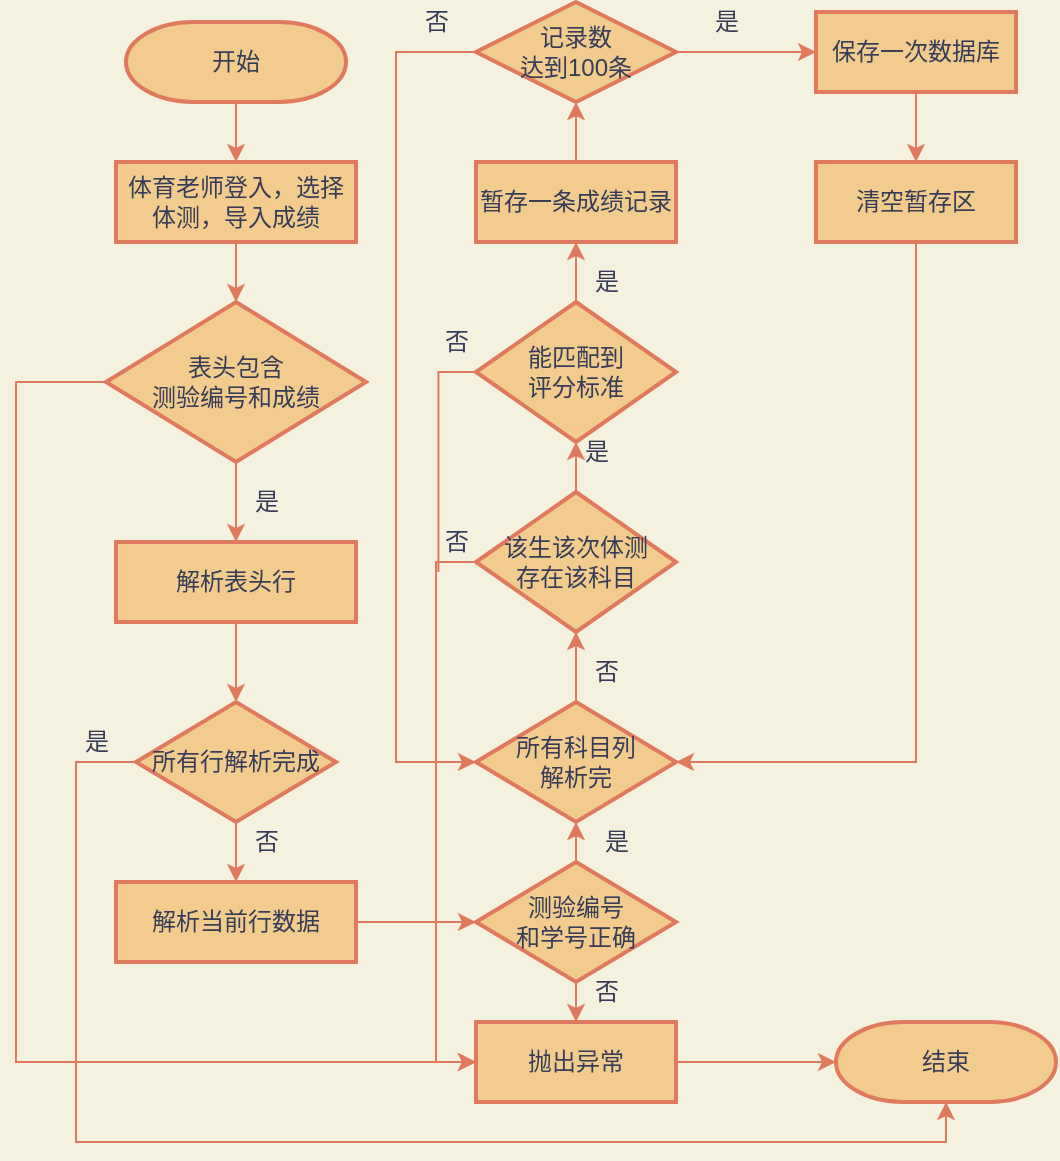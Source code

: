 <mxfile version="15.4.0" type="device"><diagram id="x2byoepEp-pfTpryoLBl" name="第 1 页"><mxGraphModel dx="1024" dy="592" grid="1" gridSize="10" guides="1" tooltips="1" connect="1" arrows="1" fold="1" page="1" pageScale="1" pageWidth="827" pageHeight="1169" background="#F4F1DE" math="0" shadow="0"><root><mxCell id="0"/><mxCell id="1" parent="0"/><mxCell id="hFF4W3L2aNa4Hd88cTjP-4" value="" style="edgeStyle=orthogonalEdgeStyle;rounded=0;orthogonalLoop=1;jettySize=auto;html=1;labelBackgroundColor=#F4F1DE;strokeColor=#E07A5F;fontColor=#393C56;" parent="1" source="hFF4W3L2aNa4Hd88cTjP-2" target="hFF4W3L2aNa4Hd88cTjP-3" edge="1"><mxGeometry relative="1" as="geometry"/></mxCell><mxCell id="hFF4W3L2aNa4Hd88cTjP-2" value="开始" style="strokeWidth=2;html=1;shape=mxgraph.flowchart.terminator;whiteSpace=wrap;fillColor=#F2CC8F;strokeColor=#E07A5F;fontColor=#393C56;" parent="1" vertex="1"><mxGeometry x="255" y="90" width="110" height="40" as="geometry"/></mxCell><mxCell id="hFF4W3L2aNa4Hd88cTjP-10" value="" style="edgeStyle=orthogonalEdgeStyle;rounded=0;orthogonalLoop=1;jettySize=auto;html=1;labelBackgroundColor=#F4F1DE;strokeColor=#E07A5F;fontColor=#393C56;" parent="1" source="hFF4W3L2aNa4Hd88cTjP-3" target="hFF4W3L2aNa4Hd88cTjP-9" edge="1"><mxGeometry relative="1" as="geometry"/></mxCell><mxCell id="hFF4W3L2aNa4Hd88cTjP-3" value="体育老师登入，选择体测，导入成绩" style="whiteSpace=wrap;html=1;strokeWidth=2;fillColor=#F2CC8F;strokeColor=#E07A5F;fontColor=#393C56;" parent="1" vertex="1"><mxGeometry x="250" y="160" width="120" height="40" as="geometry"/></mxCell><mxCell id="hFF4W3L2aNa4Hd88cTjP-12" value="" style="edgeStyle=orthogonalEdgeStyle;rounded=0;orthogonalLoop=1;jettySize=auto;html=1;labelBackgroundColor=#F4F1DE;strokeColor=#E07A5F;fontColor=#393C56;" parent="1" source="hFF4W3L2aNa4Hd88cTjP-9" target="hFF4W3L2aNa4Hd88cTjP-11" edge="1"><mxGeometry relative="1" as="geometry"/></mxCell><mxCell id="hFF4W3L2aNa4Hd88cTjP-61" value="" style="edgeStyle=orthogonalEdgeStyle;rounded=0;orthogonalLoop=1;jettySize=auto;html=1;exitX=0;exitY=0.5;exitDx=0;exitDy=0;labelBackgroundColor=#F4F1DE;strokeColor=#E07A5F;fontColor=#393C56;" parent="1" source="hFF4W3L2aNa4Hd88cTjP-9" target="hFF4W3L2aNa4Hd88cTjP-60" edge="1"><mxGeometry relative="1" as="geometry"><Array as="points"><mxPoint x="200" y="270"/><mxPoint x="200" y="610"/></Array></mxGeometry></mxCell><mxCell id="hFF4W3L2aNa4Hd88cTjP-9" value="表头包含&lt;br&gt;测验编号和成绩" style="rhombus;whiteSpace=wrap;html=1;strokeWidth=2;fillColor=#F2CC8F;strokeColor=#E07A5F;fontColor=#393C56;" parent="1" vertex="1"><mxGeometry x="245" y="230" width="130" height="80" as="geometry"/></mxCell><mxCell id="hFF4W3L2aNa4Hd88cTjP-15" value="" style="edgeStyle=orthogonalEdgeStyle;rounded=0;orthogonalLoop=1;jettySize=auto;html=1;labelBackgroundColor=#F4F1DE;strokeColor=#E07A5F;fontColor=#393C56;" parent="1" source="hFF4W3L2aNa4Hd88cTjP-11" target="hFF4W3L2aNa4Hd88cTjP-14" edge="1"><mxGeometry relative="1" as="geometry"/></mxCell><mxCell id="hFF4W3L2aNa4Hd88cTjP-11" value="解析表头行" style="whiteSpace=wrap;html=1;strokeWidth=2;fillColor=#F2CC8F;strokeColor=#E07A5F;fontColor=#393C56;" parent="1" vertex="1"><mxGeometry x="250" y="350" width="120" height="40" as="geometry"/></mxCell><mxCell id="hFF4W3L2aNa4Hd88cTjP-13" value="是" style="text;html=1;align=center;verticalAlign=middle;resizable=0;points=[];autosize=1;strokeColor=none;fillColor=none;fontColor=#393C56;" parent="1" vertex="1"><mxGeometry x="310" y="320" width="30" height="20" as="geometry"/></mxCell><mxCell id="hFF4W3L2aNa4Hd88cTjP-17" value="" style="edgeStyle=orthogonalEdgeStyle;rounded=0;orthogonalLoop=1;jettySize=auto;html=1;labelBackgroundColor=#F4F1DE;strokeColor=#E07A5F;fontColor=#393C56;" parent="1" source="hFF4W3L2aNa4Hd88cTjP-14" target="hFF4W3L2aNa4Hd88cTjP-16" edge="1"><mxGeometry relative="1" as="geometry"/></mxCell><mxCell id="hFF4W3L2aNa4Hd88cTjP-68" value="" style="edgeStyle=orthogonalEdgeStyle;rounded=0;orthogonalLoop=1;jettySize=auto;html=1;entryX=0.5;entryY=1;entryDx=0;entryDy=0;entryPerimeter=0;labelBackgroundColor=#F4F1DE;strokeColor=#E07A5F;fontColor=#393C56;" parent="1" source="hFF4W3L2aNa4Hd88cTjP-14" target="hFF4W3L2aNa4Hd88cTjP-59" edge="1"><mxGeometry relative="1" as="geometry"><mxPoint x="670" y="670" as="targetPoint"/><Array as="points"><mxPoint x="230" y="460"/><mxPoint x="230" y="650"/><mxPoint x="665" y="650"/></Array></mxGeometry></mxCell><mxCell id="hFF4W3L2aNa4Hd88cTjP-14" value="所有行解析完成" style="rhombus;whiteSpace=wrap;html=1;strokeWidth=2;fillColor=#F2CC8F;strokeColor=#E07A5F;fontColor=#393C56;" parent="1" vertex="1"><mxGeometry x="260" y="430" width="100" height="60" as="geometry"/></mxCell><mxCell id="hFF4W3L2aNa4Hd88cTjP-26" value="" style="edgeStyle=orthogonalEdgeStyle;rounded=0;orthogonalLoop=1;jettySize=auto;html=1;labelBackgroundColor=#F4F1DE;strokeColor=#E07A5F;fontColor=#393C56;" parent="1" source="hFF4W3L2aNa4Hd88cTjP-16" target="hFF4W3L2aNa4Hd88cTjP-25" edge="1"><mxGeometry relative="1" as="geometry"/></mxCell><mxCell id="hFF4W3L2aNa4Hd88cTjP-16" value="解析当前行数据" style="whiteSpace=wrap;html=1;strokeWidth=2;fillColor=#F2CC8F;strokeColor=#E07A5F;fontColor=#393C56;" parent="1" vertex="1"><mxGeometry x="250" y="520" width="120" height="40" as="geometry"/></mxCell><mxCell id="hFF4W3L2aNa4Hd88cTjP-18" value="否" style="text;html=1;align=center;verticalAlign=middle;resizable=0;points=[];autosize=1;strokeColor=none;fillColor=none;fontColor=#393C56;" parent="1" vertex="1"><mxGeometry x="310" y="490" width="30" height="20" as="geometry"/></mxCell><mxCell id="hFF4W3L2aNa4Hd88cTjP-43" value="" style="edgeStyle=orthogonalEdgeStyle;rounded=0;orthogonalLoop=1;jettySize=auto;html=1;labelBackgroundColor=#F4F1DE;strokeColor=#E07A5F;fontColor=#393C56;" parent="1" source="hFF4W3L2aNa4Hd88cTjP-25" target="hFF4W3L2aNa4Hd88cTjP-27" edge="1"><mxGeometry relative="1" as="geometry"/></mxCell><mxCell id="hFF4W3L2aNa4Hd88cTjP-71" value="" style="edgeStyle=orthogonalEdgeStyle;rounded=0;orthogonalLoop=1;jettySize=auto;html=1;entryX=0.5;entryY=0;entryDx=0;entryDy=0;labelBackgroundColor=#F4F1DE;strokeColor=#E07A5F;fontColor=#393C56;" parent="1" source="hFF4W3L2aNa4Hd88cTjP-25" target="hFF4W3L2aNa4Hd88cTjP-60" edge="1"><mxGeometry relative="1" as="geometry"><mxPoint x="610" y="540" as="targetPoint"/></mxGeometry></mxCell><mxCell id="hFF4W3L2aNa4Hd88cTjP-25" value="&lt;span&gt;测验编号&lt;/span&gt;&lt;br&gt;&lt;span&gt;和学号正确&lt;/span&gt;" style="rhombus;whiteSpace=wrap;html=1;strokeWidth=2;fillColor=#F2CC8F;strokeColor=#E07A5F;fontColor=#393C56;" parent="1" vertex="1"><mxGeometry x="430" y="510" width="100" height="60" as="geometry"/></mxCell><mxCell id="hFF4W3L2aNa4Hd88cTjP-32" value="" style="edgeStyle=orthogonalEdgeStyle;rounded=0;orthogonalLoop=1;jettySize=auto;html=1;labelBackgroundColor=#F4F1DE;strokeColor=#E07A5F;fontColor=#393C56;" parent="1" source="hFF4W3L2aNa4Hd88cTjP-27" target="hFF4W3L2aNa4Hd88cTjP-31" edge="1"><mxGeometry relative="1" as="geometry"/></mxCell><mxCell id="hFF4W3L2aNa4Hd88cTjP-27" value="所有科目列&lt;br&gt;解析完" style="strokeWidth=2;html=1;shape=mxgraph.flowchart.decision;whiteSpace=wrap;fillColor=#F2CC8F;strokeColor=#E07A5F;fontColor=#393C56;" parent="1" vertex="1"><mxGeometry x="430" y="430" width="100" height="60" as="geometry"/></mxCell><mxCell id="hFF4W3L2aNa4Hd88cTjP-35" value="" style="edgeStyle=orthogonalEdgeStyle;rounded=0;orthogonalLoop=1;jettySize=auto;html=1;labelBackgroundColor=#F4F1DE;strokeColor=#E07A5F;fontColor=#393C56;" parent="1" source="hFF4W3L2aNa4Hd88cTjP-31" target="hFF4W3L2aNa4Hd88cTjP-34" edge="1"><mxGeometry relative="1" as="geometry"/></mxCell><mxCell id="hFF4W3L2aNa4Hd88cTjP-75" value="" style="edgeStyle=orthogonalEdgeStyle;rounded=0;orthogonalLoop=1;jettySize=auto;html=1;entryX=0;entryY=0.5;entryDx=0;entryDy=0;labelBackgroundColor=#F4F1DE;strokeColor=#E07A5F;fontColor=#393C56;" parent="1" source="hFF4W3L2aNa4Hd88cTjP-31" target="hFF4W3L2aNa4Hd88cTjP-60" edge="1"><mxGeometry relative="1" as="geometry"><mxPoint x="385" y="610" as="targetPoint"/><Array as="points"><mxPoint x="410" y="360"/><mxPoint x="410" y="610"/></Array></mxGeometry></mxCell><mxCell id="hFF4W3L2aNa4Hd88cTjP-31" value="该生该次体测&lt;br&gt;存在该科目" style="strokeWidth=2;html=1;shape=mxgraph.flowchart.decision;whiteSpace=wrap;fillColor=#F2CC8F;strokeColor=#E07A5F;fontColor=#393C56;" parent="1" vertex="1"><mxGeometry x="430" y="325" width="100" height="70" as="geometry"/></mxCell><mxCell id="hFF4W3L2aNa4Hd88cTjP-33" value="否" style="text;html=1;align=center;verticalAlign=middle;resizable=0;points=[];autosize=1;strokeColor=none;fillColor=none;fontColor=#393C56;" parent="1" vertex="1"><mxGeometry x="480" y="405" width="30" height="20" as="geometry"/></mxCell><mxCell id="hFF4W3L2aNa4Hd88cTjP-42" value="" style="edgeStyle=orthogonalEdgeStyle;rounded=0;orthogonalLoop=1;jettySize=auto;html=1;labelBackgroundColor=#F4F1DE;strokeColor=#E07A5F;fontColor=#393C56;" parent="1" source="hFF4W3L2aNa4Hd88cTjP-34" target="hFF4W3L2aNa4Hd88cTjP-41" edge="1"><mxGeometry relative="1" as="geometry"/></mxCell><mxCell id="hFF4W3L2aNa4Hd88cTjP-77" value="" style="edgeStyle=orthogonalEdgeStyle;rounded=0;orthogonalLoop=1;jettySize=auto;html=1;endArrow=none;endFill=0;entryX=0.207;entryY=1.25;entryDx=0;entryDy=0;entryPerimeter=0;exitX=0;exitY=0.5;exitDx=0;exitDy=0;exitPerimeter=0;labelBackgroundColor=#F4F1DE;strokeColor=#E07A5F;fontColor=#393C56;" parent="1" source="hFF4W3L2aNa4Hd88cTjP-34" target="hFF4W3L2aNa4Hd88cTjP-76" edge="1"><mxGeometry relative="1" as="geometry"><mxPoint x="410" y="320" as="targetPoint"/><Array as="points"><mxPoint x="411" y="265"/></Array></mxGeometry></mxCell><mxCell id="hFF4W3L2aNa4Hd88cTjP-34" value="能匹配到&lt;br&gt;评分标准" style="strokeWidth=2;html=1;shape=mxgraph.flowchart.decision;whiteSpace=wrap;fillColor=#F2CC8F;strokeColor=#E07A5F;fontColor=#393C56;" parent="1" vertex="1"><mxGeometry x="430" y="230" width="100" height="70" as="geometry"/></mxCell><mxCell id="hFF4W3L2aNa4Hd88cTjP-37" value="是" style="text;html=1;align=center;verticalAlign=middle;resizable=0;points=[];autosize=1;strokeColor=none;fillColor=none;fontColor=#393C56;" parent="1" vertex="1"><mxGeometry x="475" y="295" width="30" height="20" as="geometry"/></mxCell><mxCell id="hFF4W3L2aNa4Hd88cTjP-47" value="" style="edgeStyle=orthogonalEdgeStyle;rounded=0;orthogonalLoop=1;jettySize=auto;html=1;labelBackgroundColor=#F4F1DE;strokeColor=#E07A5F;fontColor=#393C56;" parent="1" source="hFF4W3L2aNa4Hd88cTjP-41" target="hFF4W3L2aNa4Hd88cTjP-46" edge="1"><mxGeometry relative="1" as="geometry"/></mxCell><mxCell id="hFF4W3L2aNa4Hd88cTjP-41" value="暂存一条成绩记录" style="whiteSpace=wrap;html=1;strokeWidth=2;fillColor=#F2CC8F;strokeColor=#E07A5F;fontColor=#393C56;" parent="1" vertex="1"><mxGeometry x="430" y="160" width="100" height="40" as="geometry"/></mxCell><mxCell id="hFF4W3L2aNa4Hd88cTjP-50" value="" style="edgeStyle=orthogonalEdgeStyle;rounded=0;orthogonalLoop=1;jettySize=auto;html=1;labelBackgroundColor=#F4F1DE;strokeColor=#E07A5F;fontColor=#393C56;" parent="1" source="hFF4W3L2aNa4Hd88cTjP-46" edge="1"><mxGeometry relative="1" as="geometry"><mxPoint x="430" y="460" as="targetPoint"/><Array as="points"><mxPoint x="390" y="105"/><mxPoint x="390" y="460"/><mxPoint x="430" y="460"/></Array></mxGeometry></mxCell><mxCell id="hFF4W3L2aNa4Hd88cTjP-53" value="" style="edgeStyle=orthogonalEdgeStyle;rounded=0;orthogonalLoop=1;jettySize=auto;html=1;labelBackgroundColor=#F4F1DE;strokeColor=#E07A5F;fontColor=#393C56;" parent="1" source="hFF4W3L2aNa4Hd88cTjP-46" target="hFF4W3L2aNa4Hd88cTjP-52" edge="1"><mxGeometry relative="1" as="geometry"/></mxCell><mxCell id="hFF4W3L2aNa4Hd88cTjP-46" value="记录数&lt;br&gt;达到100条" style="rhombus;whiteSpace=wrap;html=1;strokeWidth=2;fillColor=#F2CC8F;strokeColor=#E07A5F;fontColor=#393C56;" parent="1" vertex="1"><mxGeometry x="430" y="80" width="100" height="50" as="geometry"/></mxCell><mxCell id="hFF4W3L2aNa4Hd88cTjP-51" value="否" style="text;html=1;align=center;verticalAlign=middle;resizable=0;points=[];autosize=1;strokeColor=none;fillColor=none;fontColor=#393C56;" parent="1" vertex="1"><mxGeometry x="395" y="80" width="30" height="20" as="geometry"/></mxCell><mxCell id="hFF4W3L2aNa4Hd88cTjP-56" value="" style="edgeStyle=orthogonalEdgeStyle;rounded=0;orthogonalLoop=1;jettySize=auto;html=1;labelBackgroundColor=#F4F1DE;strokeColor=#E07A5F;fontColor=#393C56;" parent="1" source="hFF4W3L2aNa4Hd88cTjP-52" target="hFF4W3L2aNa4Hd88cTjP-55" edge="1"><mxGeometry relative="1" as="geometry"/></mxCell><mxCell id="hFF4W3L2aNa4Hd88cTjP-52" value="保存一次数据库" style="whiteSpace=wrap;html=1;strokeWidth=2;fillColor=#F2CC8F;strokeColor=#E07A5F;fontColor=#393C56;" parent="1" vertex="1"><mxGeometry x="600" y="85" width="100" height="40" as="geometry"/></mxCell><mxCell id="hFF4W3L2aNa4Hd88cTjP-54" value="是" style="text;html=1;align=center;verticalAlign=middle;resizable=0;points=[];autosize=1;strokeColor=none;fillColor=none;fontColor=#393C56;" parent="1" vertex="1"><mxGeometry x="540" y="80" width="30" height="20" as="geometry"/></mxCell><mxCell id="hFF4W3L2aNa4Hd88cTjP-58" value="" style="edgeStyle=orthogonalEdgeStyle;rounded=0;orthogonalLoop=1;jettySize=auto;html=1;entryX=1;entryY=0.5;entryDx=0;entryDy=0;entryPerimeter=0;labelBackgroundColor=#F4F1DE;strokeColor=#E07A5F;fontColor=#393C56;" parent="1" source="hFF4W3L2aNa4Hd88cTjP-55" target="hFF4W3L2aNa4Hd88cTjP-27" edge="1"><mxGeometry relative="1" as="geometry"><mxPoint x="650" y="470" as="targetPoint"/><Array as="points"><mxPoint x="650" y="460"/></Array></mxGeometry></mxCell><mxCell id="hFF4W3L2aNa4Hd88cTjP-55" value="清空暂存区" style="whiteSpace=wrap;html=1;strokeWidth=2;fillColor=#F2CC8F;strokeColor=#E07A5F;fontColor=#393C56;" parent="1" vertex="1"><mxGeometry x="600" y="160" width="100" height="40" as="geometry"/></mxCell><mxCell id="hFF4W3L2aNa4Hd88cTjP-59" value="结束" style="strokeWidth=2;html=1;shape=mxgraph.flowchart.terminator;whiteSpace=wrap;fillColor=#F2CC8F;strokeColor=#E07A5F;fontColor=#393C56;" parent="1" vertex="1"><mxGeometry x="610" y="590" width="110" height="40" as="geometry"/></mxCell><mxCell id="hFF4W3L2aNa4Hd88cTjP-64" value="" style="edgeStyle=orthogonalEdgeStyle;rounded=0;orthogonalLoop=1;jettySize=auto;html=1;labelBackgroundColor=#F4F1DE;strokeColor=#E07A5F;fontColor=#393C56;" parent="1" source="hFF4W3L2aNa4Hd88cTjP-60" target="hFF4W3L2aNa4Hd88cTjP-59" edge="1"><mxGeometry relative="1" as="geometry"/></mxCell><mxCell id="hFF4W3L2aNa4Hd88cTjP-60" value="抛出异常" style="whiteSpace=wrap;html=1;strokeWidth=2;fillColor=#F2CC8F;strokeColor=#E07A5F;fontColor=#393C56;" parent="1" vertex="1"><mxGeometry x="430" y="590" width="100" height="40" as="geometry"/></mxCell><mxCell id="hFF4W3L2aNa4Hd88cTjP-69" value="是" style="text;html=1;align=center;verticalAlign=middle;resizable=0;points=[];autosize=1;strokeColor=none;fillColor=none;fontColor=#393C56;" parent="1" vertex="1"><mxGeometry x="225" y="440" width="30" height="20" as="geometry"/></mxCell><mxCell id="hFF4W3L2aNa4Hd88cTjP-72" value="否" style="text;html=1;align=center;verticalAlign=middle;resizable=0;points=[];autosize=1;strokeColor=none;fillColor=none;fontColor=#393C56;" parent="1" vertex="1"><mxGeometry x="480" y="565" width="30" height="20" as="geometry"/></mxCell><mxCell id="hFF4W3L2aNa4Hd88cTjP-73" value="是" style="text;html=1;align=center;verticalAlign=middle;resizable=0;points=[];autosize=1;strokeColor=none;fillColor=none;fontColor=#393C56;" parent="1" vertex="1"><mxGeometry x="485" y="490" width="30" height="20" as="geometry"/></mxCell><mxCell id="hFF4W3L2aNa4Hd88cTjP-74" value="是" style="text;html=1;align=center;verticalAlign=middle;resizable=0;points=[];autosize=1;strokeColor=none;fillColor=none;fontColor=#393C56;" parent="1" vertex="1"><mxGeometry x="480" y="210" width="30" height="20" as="geometry"/></mxCell><mxCell id="hFF4W3L2aNa4Hd88cTjP-76" value="否" style="text;html=1;align=center;verticalAlign=middle;resizable=0;points=[];autosize=1;strokeColor=none;fillColor=none;fontColor=#393C56;" parent="1" vertex="1"><mxGeometry x="405" y="340" width="30" height="20" as="geometry"/></mxCell><mxCell id="hFF4W3L2aNa4Hd88cTjP-79" value="否" style="text;html=1;align=center;verticalAlign=middle;resizable=0;points=[];autosize=1;strokeColor=none;fillColor=none;fontColor=#393C56;" parent="1" vertex="1"><mxGeometry x="405" y="240" width="30" height="20" as="geometry"/></mxCell></root></mxGraphModel></diagram></mxfile>